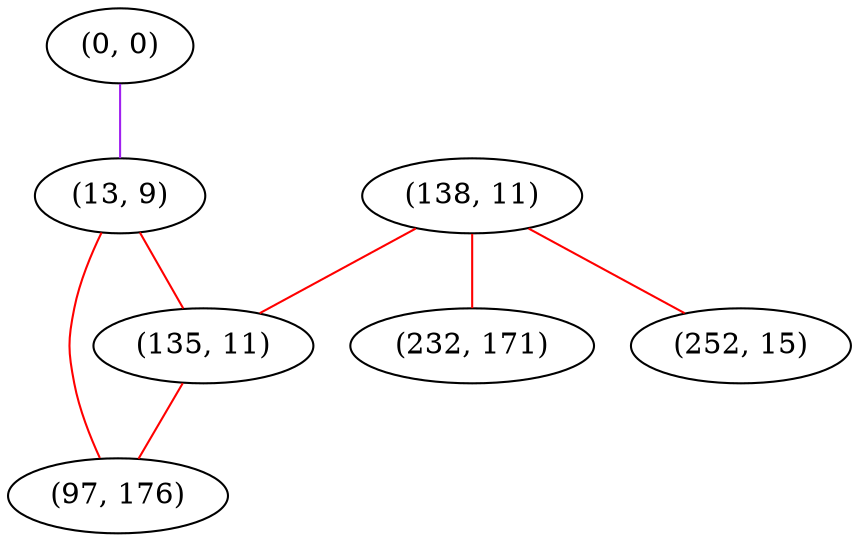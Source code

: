 graph "" {
"(0, 0)";
"(138, 11)";
"(232, 171)";
"(252, 15)";
"(13, 9)";
"(135, 11)";
"(97, 176)";
"(0, 0)" -- "(13, 9)"  [color=purple, key=0, weight=4];
"(138, 11)" -- "(135, 11)"  [color=red, key=0, weight=1];
"(138, 11)" -- "(232, 171)"  [color=red, key=0, weight=1];
"(138, 11)" -- "(252, 15)"  [color=red, key=0, weight=1];
"(13, 9)" -- "(135, 11)"  [color=red, key=0, weight=1];
"(13, 9)" -- "(97, 176)"  [color=red, key=0, weight=1];
"(135, 11)" -- "(97, 176)"  [color=red, key=0, weight=1];
}
